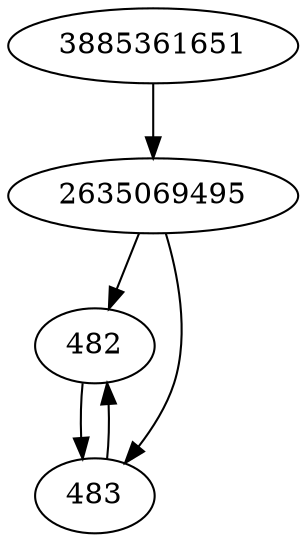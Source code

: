 strict digraph  {
482;
3885361651;
2635069495;
483;
482 -> 483;
3885361651 -> 2635069495;
2635069495 -> 482;
2635069495 -> 483;
483 -> 482;
}

